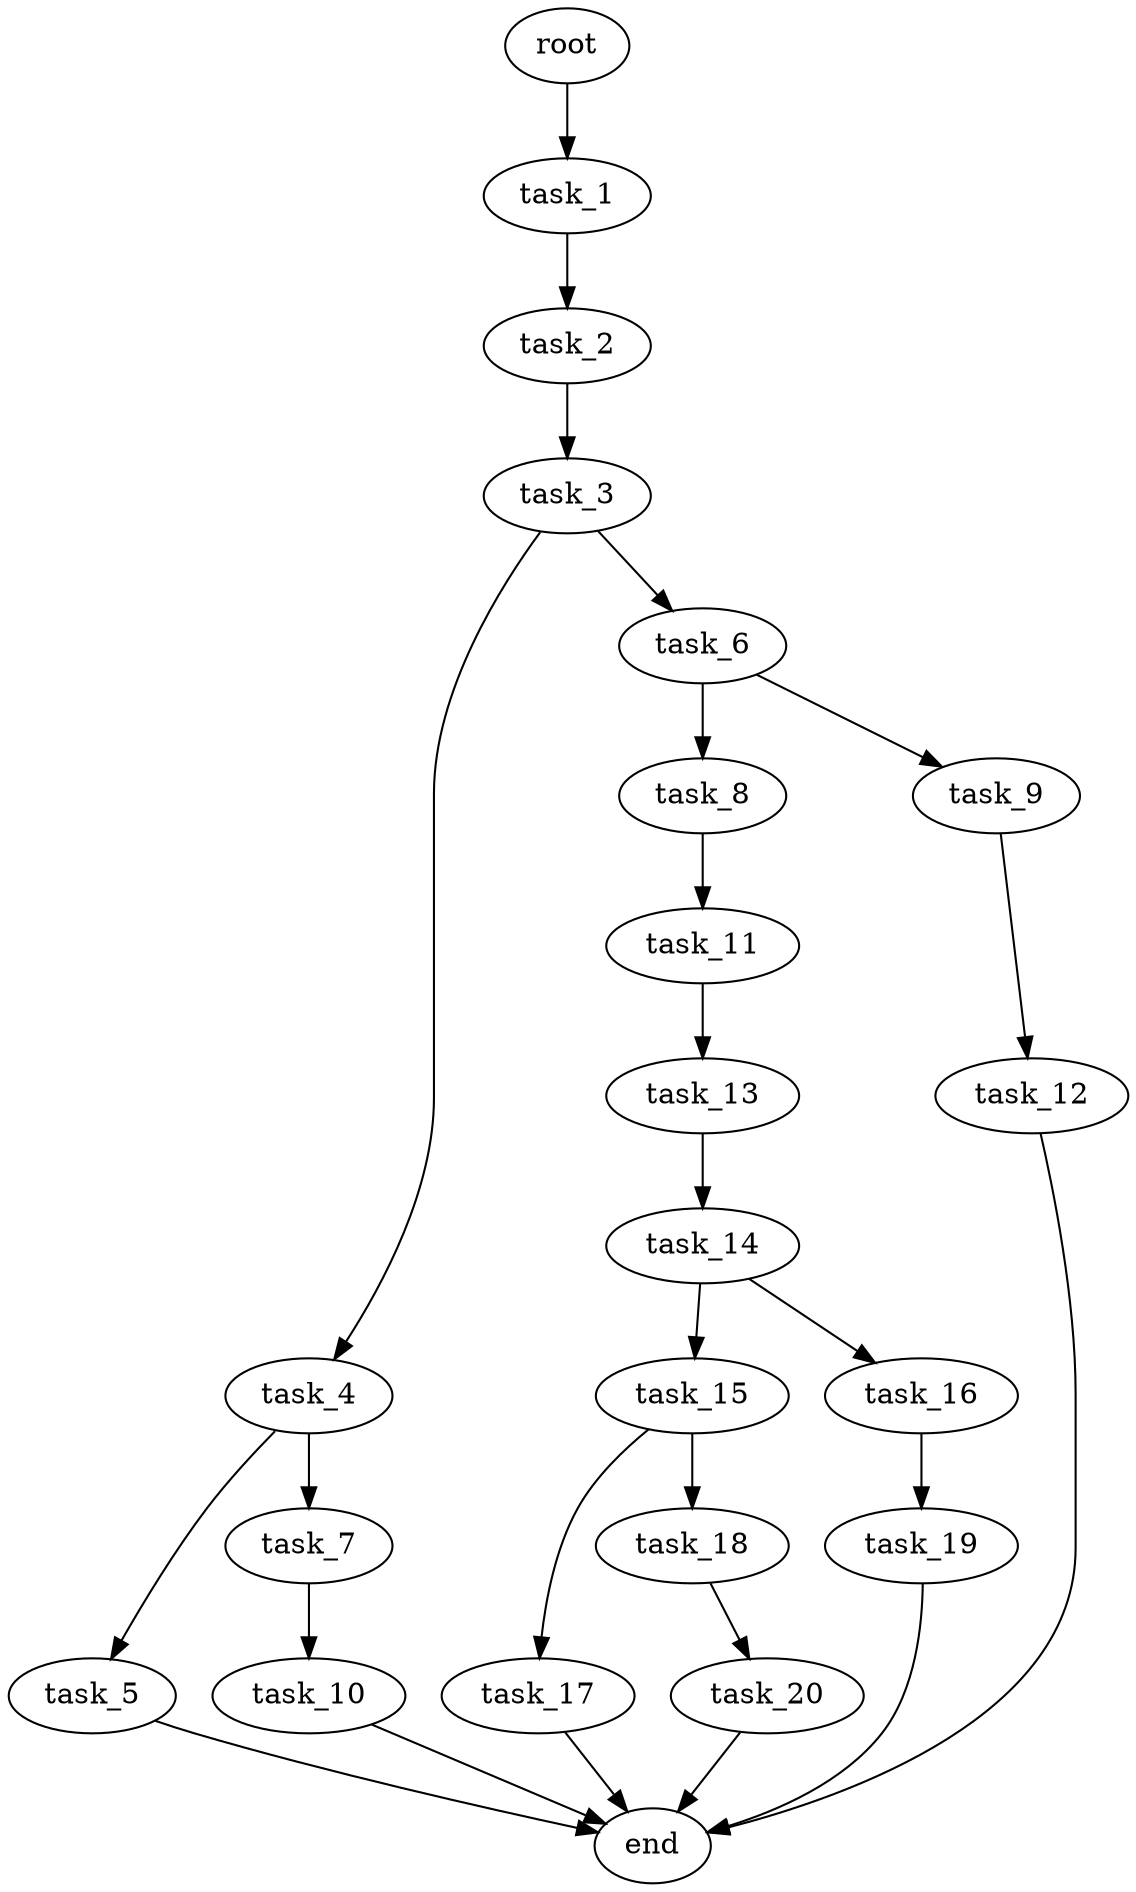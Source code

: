 digraph G {
  root [size="0.000000e+00"];
  task_1 [size="3.297130e+10"];
  task_2 [size="1.223191e+10"];
  task_3 [size="3.536627e+10"];
  task_4 [size="6.653740e+10"];
  task_5 [size="7.503092e+10"];
  task_6 [size="8.681053e+10"];
  task_7 [size="7.210886e+10"];
  task_8 [size="9.684018e+10"];
  task_9 [size="6.004501e+10"];
  task_10 [size="3.517110e+10"];
  task_11 [size="5.779607e+10"];
  task_12 [size="2.128175e+10"];
  task_13 [size="6.567706e+10"];
  task_14 [size="2.243224e+10"];
  task_15 [size="1.083076e+10"];
  task_16 [size="8.453889e+10"];
  task_17 [size="3.676243e+10"];
  task_18 [size="7.626294e+10"];
  task_19 [size="5.741426e+10"];
  task_20 [size="8.072406e+10"];
  end [size="0.000000e+00"];

  root -> task_1 [size="1.000000e-12"];
  task_1 -> task_2 [size="1.223191e+08"];
  task_2 -> task_3 [size="3.536627e+08"];
  task_3 -> task_4 [size="6.653740e+08"];
  task_3 -> task_6 [size="8.681053e+08"];
  task_4 -> task_5 [size="7.503092e+08"];
  task_4 -> task_7 [size="7.210886e+08"];
  task_5 -> end [size="1.000000e-12"];
  task_6 -> task_8 [size="9.684018e+08"];
  task_6 -> task_9 [size="6.004501e+08"];
  task_7 -> task_10 [size="3.517110e+08"];
  task_8 -> task_11 [size="5.779607e+08"];
  task_9 -> task_12 [size="2.128175e+08"];
  task_10 -> end [size="1.000000e-12"];
  task_11 -> task_13 [size="6.567706e+08"];
  task_12 -> end [size="1.000000e-12"];
  task_13 -> task_14 [size="2.243224e+08"];
  task_14 -> task_15 [size="1.083076e+08"];
  task_14 -> task_16 [size="8.453889e+08"];
  task_15 -> task_17 [size="3.676243e+08"];
  task_15 -> task_18 [size="7.626294e+08"];
  task_16 -> task_19 [size="5.741426e+08"];
  task_17 -> end [size="1.000000e-12"];
  task_18 -> task_20 [size="8.072406e+08"];
  task_19 -> end [size="1.000000e-12"];
  task_20 -> end [size="1.000000e-12"];
}

